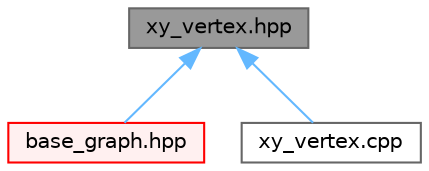 digraph "xy_vertex.hpp"
{
 // LATEX_PDF_SIZE
  bgcolor="transparent";
  edge [fontname=Helvetica,fontsize=10,labelfontname=Helvetica,labelfontsize=10];
  node [fontname=Helvetica,fontsize=10,shape=box,height=0.2,width=0.4];
  Node1 [id="Node000001",label="xy_vertex.hpp",height=0.2,width=0.4,color="gray40", fillcolor="grey60", style="filled", fontcolor="black",tooltip=" "];
  Node1 -> Node2 [id="edge1_Node000001_Node000002",dir="back",color="steelblue1",style="solid",tooltip=" "];
  Node2 [id="Node000002",label="base_graph.hpp",height=0.2,width=0.4,color="red", fillcolor="#FFF0F0", style="filled",URL="$base__graph_8hpp.html",tooltip=" "];
  Node1 -> Node107 [id="edge2_Node000001_Node000107",dir="back",color="steelblue1",style="solid",tooltip=" "];
  Node107 [id="Node000107",label="xy_vertex.cpp",height=0.2,width=0.4,color="grey40", fillcolor="white", style="filled",URL="$xy__vertex_8cpp.html",tooltip=" "];
}
